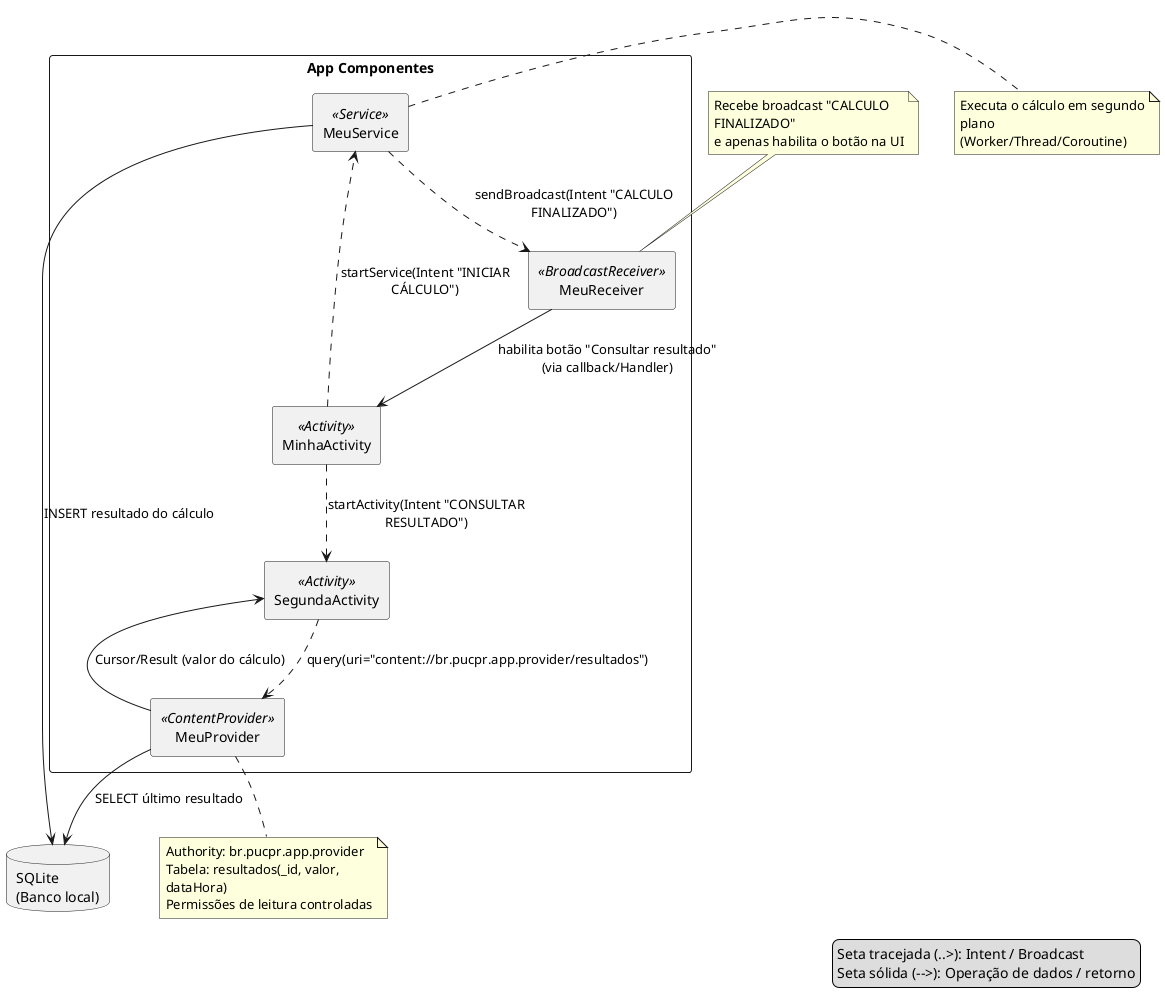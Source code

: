 @startuml
skinparam componentStyle rectangle
skinparam shadowing false
skinparam wrapWidth 220
skinparam maxMessageSize 220
skinparam packageStyle rectangle

package "App Componentes" {
  [MinhaActivity] <<Activity>>
  [SegundaActivity] <<Activity>>
  [MeuService] <<Service>>
  [MeuReceiver] <<BroadcastReceiver>>
  [MeuProvider] <<ContentProvider>>
}

database "SQLite\n(Banco local)" as SQLite

' ---- Fluxo principal ----
' MinhaActivity dispara cálculo no MeuService
[MinhaActivity] ..> [MeuService] : startService(Intent "INICIAR CÁLCULO")

' MeuService processa em segundo plano e grava no SQLite
[MeuService] --> SQLite : INSERT resultado do cálculo

' Ao concluir, MeuService notifica via broadcast
[MeuService] ..> [MeuReceiver] : sendBroadcast(Intent "CALCULO FINALIZADO")

' Receiver habilita o botão "Ver resultado" na MinhaActivity
[MeuReceiver] --> [MinhaActivity] : habilita botão "Consultar resultado"\n(via callback/Handler)

' Usuário clica no botão: navega para SegundaActivity
[MinhaActivity] ..> [SegundaActivity] : startActivity(Intent "CONSULTAR RESULTADO")

' SegundaActivity consulta o resultado via ContentProvider
[SegundaActivity] ..> [MeuProvider] : query(uri="content://br.pucpr.app.provider/resultados")

' Provider lê do SQLite e devolve para a SegundaActivity
[MeuProvider] --> SQLite : SELECT último resultado
[MeuProvider] --> [SegundaActivity] : Cursor/Result (valor do cálculo)

' ---- Notas explicativas ----
note right of [MeuService]
Executa o cálculo em segundo plano
(Worker/Thread/Coroutine)
end note

note top of [MeuReceiver]
Recebe broadcast "CALCULO FINALIZADO"
e apenas habilita o botão na UI
end note

note bottom of [MeuProvider]
Authority: br.pucpr.app.provider
Tabela: resultados(_id, valor, dataHora)
Permissões de leitura controladas
end note

' ---- Legenda ----
legend right
  Seta tracejada (..>): Intent / Broadcast
  Seta sólida (-->): Operação de dados / retorno
end legend
@enduml
